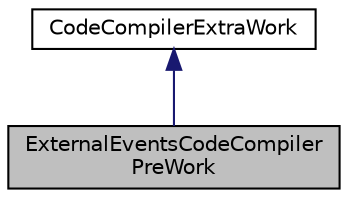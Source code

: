 digraph "ExternalEventsCodeCompilerPreWork"
{
  edge [fontname="Helvetica",fontsize="10",labelfontname="Helvetica",labelfontsize="10"];
  node [fontname="Helvetica",fontsize="10",shape=record];
  Node1 [label="ExternalEventsCodeCompiler\lPreWork",height=0.2,width=0.4,color="black", fillcolor="grey75", style="filled", fontcolor="black"];
  Node2 -> Node1 [dir="back",color="midnightblue",fontsize="10",style="solid",fontname="Helvetica"];
  Node2 [label="CodeCompilerExtraWork",height=0.2,width=0.4,color="black", fillcolor="white", style="filled",URL="$de/d26/class_code_compiler_extra_work.html",tooltip="Define a special work to be done after/before a task. "];
}
